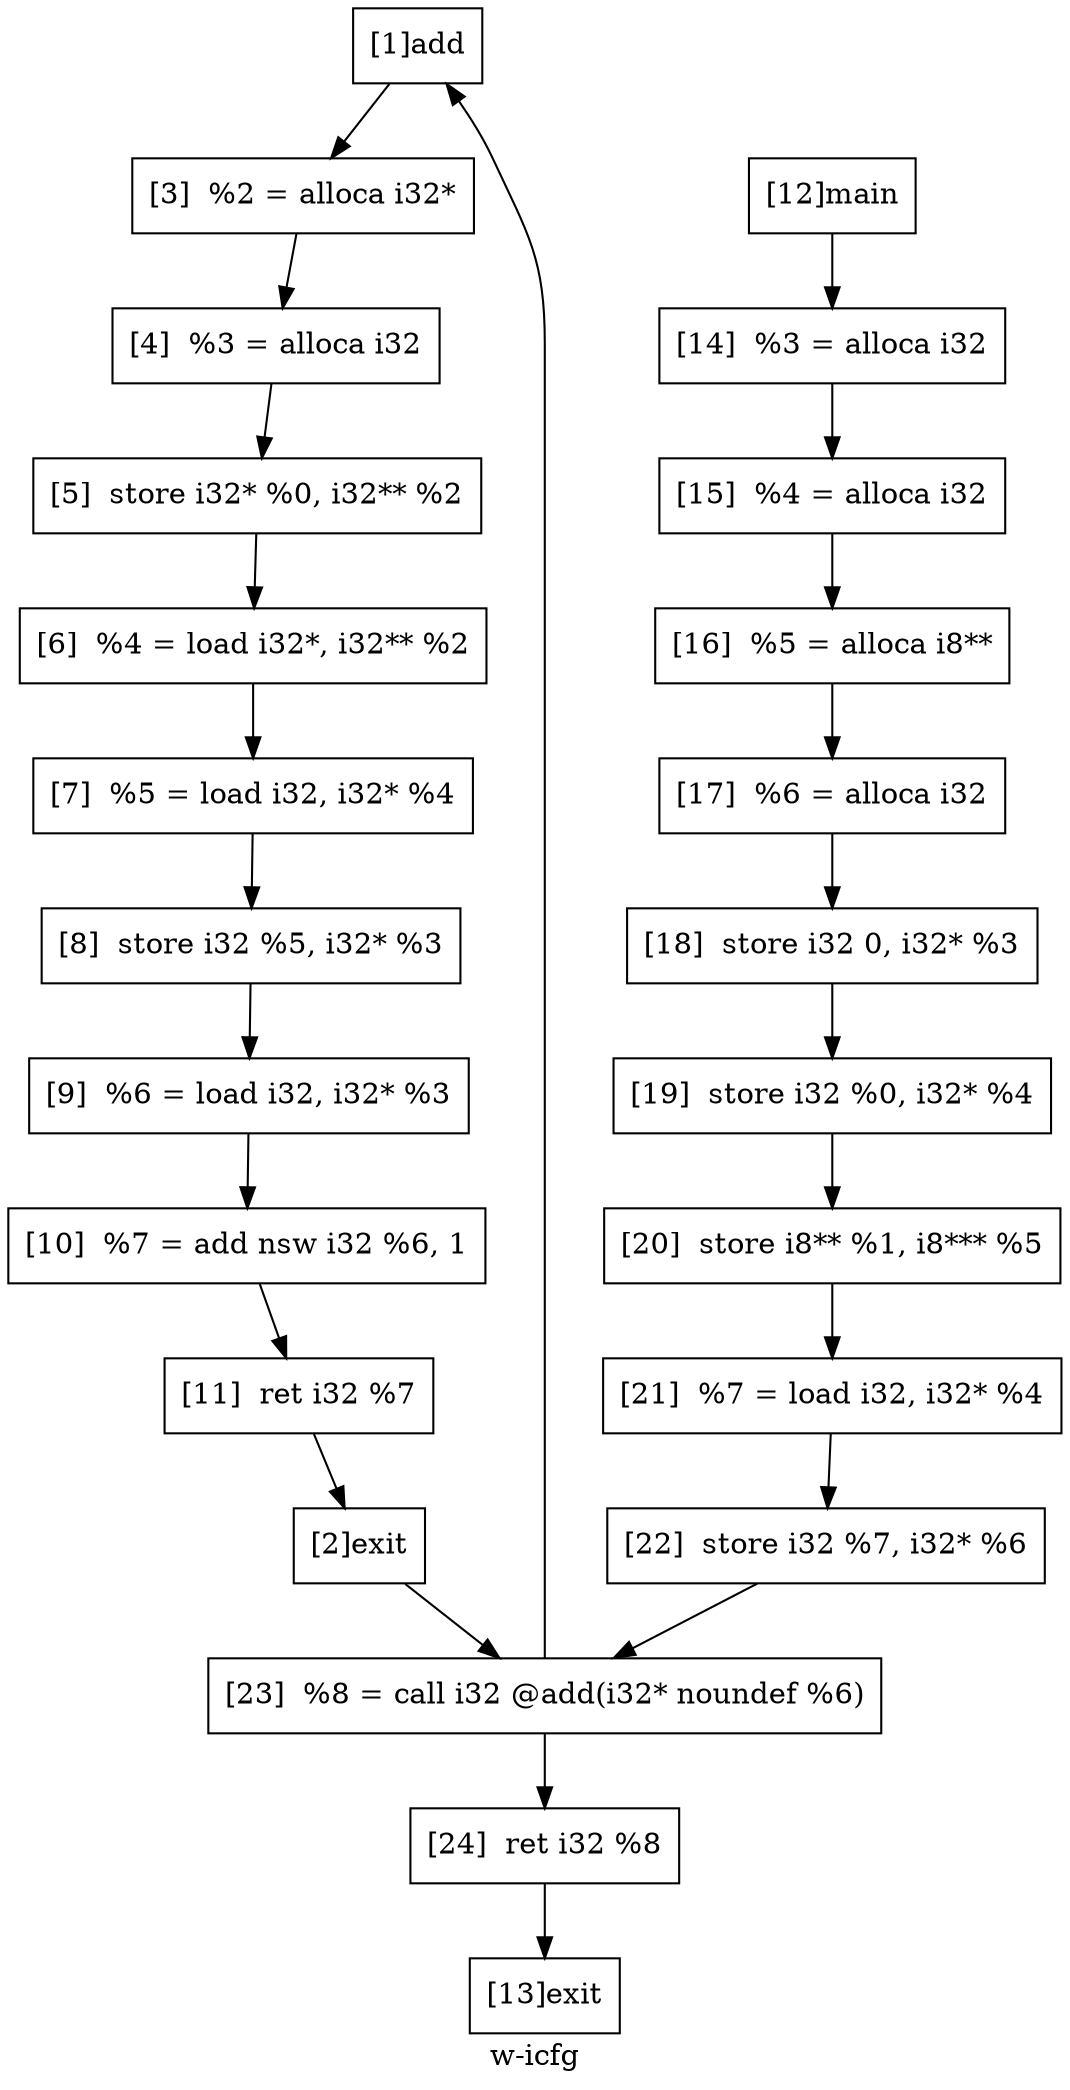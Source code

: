 digraph "w-icfg"{
	label="w-icfg";


	// Define the nodes
	N1 [shape=rectangle, color=black,label="[1]add"];
	N2 [shape=rectangle, color=black,label="[2]exit"];
	N3 [shape=rectangle, color=black,label="[3]  %2 = alloca i32*"];
	N4 [shape=rectangle, color=black,label="[4]  %3 = alloca i32"];
	N5 [shape=rectangle, color=black,label="[5]  store i32* %0, i32** %2"];
	N6 [shape=rectangle, color=black,label="[6]  %4 = load i32*, i32** %2"];
	N7 [shape=rectangle, color=black,label="[7]  %5 = load i32, i32* %4"];
	N8 [shape=rectangle, color=black,label="[8]  store i32 %5, i32* %3"];
	N9 [shape=rectangle, color=black,label="[9]  %6 = load i32, i32* %3"];
	N10 [shape=rectangle, color=black,label="[10]  %7 = add nsw i32 %6, 1"];
	N11 [shape=rectangle, color=black,label="[11]  ret i32 %7"];
	N12 [shape=rectangle, color=black,label="[12]main"];
	N13 [shape=rectangle, color=black,label="[13]exit"];
	N14 [shape=rectangle, color=black,label="[14]  %3 = alloca i32"];
	N15 [shape=rectangle, color=black,label="[15]  %4 = alloca i32"];
	N16 [shape=rectangle, color=black,label="[16]  %5 = alloca i8**"];
	N17 [shape=rectangle, color=black,label="[17]  %6 = alloca i32"];
	N18 [shape=rectangle, color=black,label="[18]  store i32 0, i32* %3"];
	N19 [shape=rectangle, color=black,label="[19]  store i32 %0, i32* %4"];
	N20 [shape=rectangle, color=black,label="[20]  store i8** %1, i8*** %5"];
	N21 [shape=rectangle, color=black,label="[21]  %7 = load i32, i32* %4"];
	N22 [shape=rectangle, color=black,label="[22]  store i32 %7, i32* %6"];
	N23 [shape=rectangle, color=black,label="[23]  %8 = call i32 @add(i32* noundef %6)"];
	N24 [shape=rectangle, color=black,label="[24]  ret i32 %8"];


	// Define the edges
	N1 -> N3[color=black,label=""];
	N2 -> N23[color=black,label=""];
	N3 -> N4[color=black,label=""];
	N4 -> N5[color=black,label=""];
	N5 -> N6[color=black,label=""];
	N6 -> N7[color=black,label=""];
	N7 -> N8[color=black,label=""];
	N8 -> N9[color=black,label=""];
	N9 -> N10[color=black,label=""];
	N10 -> N11[color=black,label=""];
	N11 -> N2[color=black,label=""];
	N12 -> N14[color=black,label=""];
	N14 -> N15[color=black,label=""];
	N15 -> N16[color=black,label=""];
	N16 -> N17[color=black,label=""];
	N17 -> N18[color=black,label=""];
	N18 -> N19[color=black,label=""];
	N19 -> N20[color=black,label=""];
	N20 -> N21[color=black,label=""];
	N21 -> N22[color=black,label=""];
	N22 -> N23[color=black,label=""];
	N23 -> N1[color=black,label=""];
	N23 -> N24[color=black,label=""];
	N24 -> N13[color=black,label=""];
}
